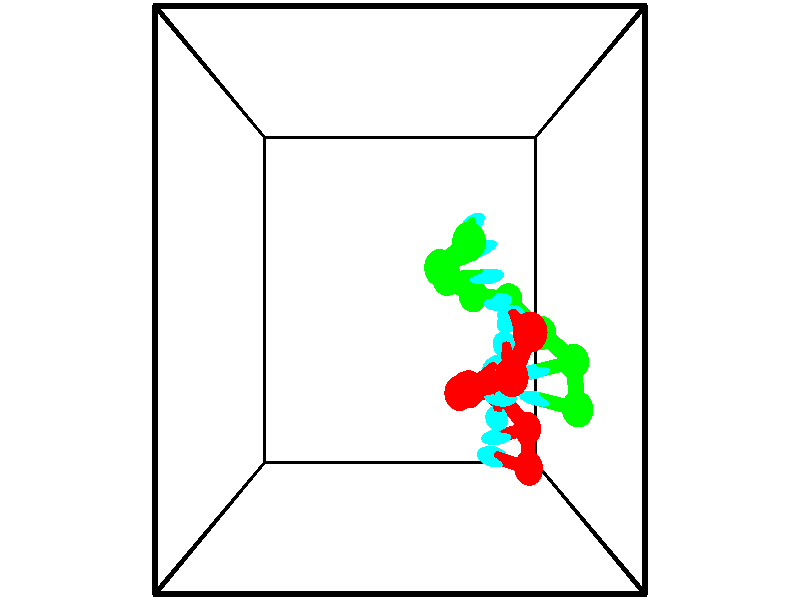 // switches for output
#declare DRAW_BASES = 1; // possible values are 0, 1; only relevant for DNA ribbons
#declare DRAW_BASES_TYPE = 3; // possible values are 1, 2, 3; only relevant for DNA ribbons
#declare DRAW_FOG = 0; // set to 1 to enable fog

#include "colors.inc"

#include "transforms.inc"
background { rgb <1, 1, 1>}

#default {
   normal{
       ripples 0.25
       frequency 0.20
       turbulence 0.2
       lambda 5
   }
	finish {
		phong 0.1
		phong_size 40.
	}
}

// original window dimensions: 1024x640


// camera settings

camera {
	sky <-0, 1, 0>
	up <-0, 1, 0>
	right 1.6 * <1, 0, 0>
	location <2.5, 2.5, 11.1562>
	look_at <2.5, 2.5, 2.5>
	direction <0, 0, -8.6562>
	angle 67.0682
}


# declare cpy_camera_pos = <2.5, 2.5, 11.1562>;
# if (DRAW_FOG = 1)
fog {
	fog_type 2
	up vnormalize(cpy_camera_pos)
	color rgbt<1,1,1,0.3>
	distance 1e-5
	fog_alt 3e-3
	fog_offset 4
}
# end


// LIGHTS

# declare lum = 6;
global_settings {
	ambient_light rgb lum * <0.05, 0.05, 0.05>
	max_trace_level 15
}# declare cpy_direct_light_amount = 0.25;
light_source
{	1000 * <-1, -1, 1>,
	rgb lum * cpy_direct_light_amount
	parallel
}

light_source
{	1000 * <1, 1, -1>,
	rgb lum * cpy_direct_light_amount
	parallel
}

// strand 0

// nucleotide -1

// particle -1
sphere {
	<4.768994, 0.025203, 0.502650> 0.250000
	pigment { color rgbt <1,0,0,0> }
	no_shadow
}
cylinder {
	<4.440708, 0.076172, 0.279871>,  <4.243736, 0.106753, 0.146204>, 0.100000
	pigment { color rgbt <1,0,0,0> }
	no_shadow
}
cylinder {
	<4.440708, 0.076172, 0.279871>,  <4.768994, 0.025203, 0.502650>, 0.100000
	pigment { color rgbt <1,0,0,0> }
	no_shadow
}

// particle -1
sphere {
	<4.440708, 0.076172, 0.279871> 0.100000
	pigment { color rgbt <1,0,0,0> }
	no_shadow
}
sphere {
	0, 1
	scale<0.080000,0.200000,0.300000>
	matrix <-0.201720, 0.847409, 0.491129,
		0.534541, 0.515425, -0.669779,
		-0.820716, 0.127421, -0.556947,
		4.194493, 0.114398, 0.112787>
	pigment { color rgbt <0,1,1,0> }
	no_shadow
}
cylinder {
	<4.853435, 0.524445, 0.000884>,  <4.768994, 0.025203, 0.502650>, 0.130000
	pigment { color rgbt <1,0,0,0> }
	no_shadow
}

// nucleotide -1

// particle -1
sphere {
	<4.853435, 0.524445, 0.000884> 0.250000
	pigment { color rgbt <1,0,0,0> }
	no_shadow
}
cylinder {
	<4.498287, 0.480564, 0.179615>,  <4.285199, 0.454235, 0.286854>, 0.100000
	pigment { color rgbt <1,0,0,0> }
	no_shadow
}
cylinder {
	<4.498287, 0.480564, 0.179615>,  <4.853435, 0.524445, 0.000884>, 0.100000
	pigment { color rgbt <1,0,0,0> }
	no_shadow
}

// particle -1
sphere {
	<4.498287, 0.480564, 0.179615> 0.100000
	pigment { color rgbt <1,0,0,0> }
	no_shadow
}
sphere {
	0, 1
	scale<0.080000,0.200000,0.300000>
	matrix <0.001358, 0.970529, 0.240979,
		-0.460096, 0.214564, -0.861553,
		-0.887868, -0.109703, 0.446828,
		4.231927, 0.447653, 0.313663>
	pigment { color rgbt <0,1,1,0> }
	no_shadow
}
cylinder {
	<4.352726, 1.050901, -0.156375>,  <4.853435, 0.524445, 0.000884>, 0.130000
	pigment { color rgbt <1,0,0,0> }
	no_shadow
}

// nucleotide -1

// particle -1
sphere {
	<4.352726, 1.050901, -0.156375> 0.250000
	pigment { color rgbt <1,0,0,0> }
	no_shadow
}
cylinder {
	<4.273216, 0.881905, 0.197346>,  <4.225510, 0.780507, 0.409578>, 0.100000
	pigment { color rgbt <1,0,0,0> }
	no_shadow
}
cylinder {
	<4.273216, 0.881905, 0.197346>,  <4.352726, 1.050901, -0.156375>, 0.100000
	pigment { color rgbt <1,0,0,0> }
	no_shadow
}

// particle -1
sphere {
	<4.273216, 0.881905, 0.197346> 0.100000
	pigment { color rgbt <1,0,0,0> }
	no_shadow
}
sphere {
	0, 1
	scale<0.080000,0.200000,0.300000>
	matrix <0.096424, 0.889499, 0.446648,
		-0.975290, 0.174051, -0.136073,
		-0.198776, -0.422491, 0.884302,
		4.213583, 0.755157, 0.462636>
	pigment { color rgbt <0,1,1,0> }
	no_shadow
}
cylinder {
	<3.664314, 1.167218, 0.241474>,  <4.352726, 1.050901, -0.156375>, 0.130000
	pigment { color rgbt <1,0,0,0> }
	no_shadow
}

// nucleotide -1

// particle -1
sphere {
	<3.664314, 1.167218, 0.241474> 0.250000
	pigment { color rgbt <1,0,0,0> }
	no_shadow
}
cylinder {
	<3.997490, 1.124947, 0.458746>,  <4.197395, 1.099584, 0.589109>, 0.100000
	pigment { color rgbt <1,0,0,0> }
	no_shadow
}
cylinder {
	<3.997490, 1.124947, 0.458746>,  <3.664314, 1.167218, 0.241474>, 0.100000
	pigment { color rgbt <1,0,0,0> }
	no_shadow
}

// particle -1
sphere {
	<3.997490, 1.124947, 0.458746> 0.100000
	pigment { color rgbt <1,0,0,0> }
	no_shadow
}
sphere {
	0, 1
	scale<0.080000,0.200000,0.300000>
	matrix <-0.186792, 0.870286, 0.455754,
		-0.520885, -0.481077, 0.705155,
		0.832939, -0.105678, 0.543179,
		4.247372, 1.093243, 0.621700>
	pigment { color rgbt <0,1,1,0> }
	no_shadow
}
cylinder {
	<3.506651, 1.179067, 0.880656>,  <3.664314, 1.167218, 0.241474>, 0.130000
	pigment { color rgbt <1,0,0,0> }
	no_shadow
}

// nucleotide -1

// particle -1
sphere {
	<3.506651, 1.179067, 0.880656> 0.250000
	pigment { color rgbt <1,0,0,0> }
	no_shadow
}
cylinder {
	<3.893269, 1.280186, 0.898036>,  <4.125239, 1.340857, 0.908464>, 0.100000
	pigment { color rgbt <1,0,0,0> }
	no_shadow
}
cylinder {
	<3.893269, 1.280186, 0.898036>,  <3.506651, 1.179067, 0.880656>, 0.100000
	pigment { color rgbt <1,0,0,0> }
	no_shadow
}

// particle -1
sphere {
	<3.893269, 1.280186, 0.898036> 0.100000
	pigment { color rgbt <1,0,0,0> }
	no_shadow
}
sphere {
	0, 1
	scale<0.080000,0.200000,0.300000>
	matrix <-0.241877, 0.841876, 0.482431,
		0.085376, -0.476801, 0.874855,
		0.966544, 0.252796, 0.043451,
		4.183232, 1.356025, 0.911071>
	pigment { color rgbt <0,1,1,0> }
	no_shadow
}
cylinder {
	<3.586637, 1.320454, 1.590675>,  <3.506651, 1.179067, 0.880656>, 0.130000
	pigment { color rgbt <1,0,0,0> }
	no_shadow
}

// nucleotide -1

// particle -1
sphere {
	<3.586637, 1.320454, 1.590675> 0.250000
	pigment { color rgbt <1,0,0,0> }
	no_shadow
}
cylinder {
	<3.880516, 1.474323, 1.367160>,  <4.056844, 1.566645, 1.233050>, 0.100000
	pigment { color rgbt <1,0,0,0> }
	no_shadow
}
cylinder {
	<3.880516, 1.474323, 1.367160>,  <3.586637, 1.320454, 1.590675>, 0.100000
	pigment { color rgbt <1,0,0,0> }
	no_shadow
}

// particle -1
sphere {
	<3.880516, 1.474323, 1.367160> 0.100000
	pigment { color rgbt <1,0,0,0> }
	no_shadow
}
sphere {
	0, 1
	scale<0.080000,0.200000,0.300000>
	matrix <-0.031228, 0.841998, 0.538576,
		0.677674, -0.378241, 0.630628,
		0.734699, 0.384672, -0.558788,
		4.100925, 1.589725, 1.199523>
	pigment { color rgbt <0,1,1,0> }
	no_shadow
}
cylinder {
	<4.183597, 1.531444, 2.050909>,  <3.586637, 1.320454, 1.590675>, 0.130000
	pigment { color rgbt <1,0,0,0> }
	no_shadow
}

// nucleotide -1

// particle -1
sphere {
	<4.183597, 1.531444, 2.050909> 0.250000
	pigment { color rgbt <1,0,0,0> }
	no_shadow
}
cylinder {
	<4.189785, 1.739914, 1.709585>,  <4.193498, 1.864996, 1.504791>, 0.100000
	pigment { color rgbt <1,0,0,0> }
	no_shadow
}
cylinder {
	<4.189785, 1.739914, 1.709585>,  <4.183597, 1.531444, 2.050909>, 0.100000
	pigment { color rgbt <1,0,0,0> }
	no_shadow
}

// particle -1
sphere {
	<4.189785, 1.739914, 1.709585> 0.100000
	pigment { color rgbt <1,0,0,0> }
	no_shadow
}
sphere {
	0, 1
	scale<0.080000,0.200000,0.300000>
	matrix <-0.070389, 0.851862, 0.519015,
		0.997400, 0.052034, 0.049863,
		0.015470, 0.521176, -0.853309,
		4.194426, 1.896267, 1.453592>
	pigment { color rgbt <0,1,1,0> }
	no_shadow
}
cylinder {
	<4.412781, 2.106411, 2.277031>,  <4.183597, 1.531444, 2.050909>, 0.130000
	pigment { color rgbt <1,0,0,0> }
	no_shadow
}

// nucleotide -1

// particle -1
sphere {
	<4.412781, 2.106411, 2.277031> 0.250000
	pigment { color rgbt <1,0,0,0> }
	no_shadow
}
cylinder {
	<4.320545, 2.221478, 1.905209>,  <4.265203, 2.290518, 1.682115>, 0.100000
	pigment { color rgbt <1,0,0,0> }
	no_shadow
}
cylinder {
	<4.320545, 2.221478, 1.905209>,  <4.412781, 2.106411, 2.277031>, 0.100000
	pigment { color rgbt <1,0,0,0> }
	no_shadow
}

// particle -1
sphere {
	<4.320545, 2.221478, 1.905209> 0.100000
	pigment { color rgbt <1,0,0,0> }
	no_shadow
}
sphere {
	0, 1
	scale<0.080000,0.200000,0.300000>
	matrix <-0.264044, 0.900959, 0.344316,
		0.936541, 0.324839, -0.131795,
		-0.230590, 0.287667, -0.929557,
		4.251369, 2.307778, 1.626341>
	pigment { color rgbt <0,1,1,0> }
	no_shadow
}
// strand 1

// nucleotide -1

// particle -1
sphere {
	<3.533895, 3.228436, 2.100630> 0.250000
	pigment { color rgbt <0,1,0,0> }
	no_shadow
}
cylinder {
	<3.610687, 3.400383, 1.747732>,  <3.656763, 3.503551, 1.535993>, 0.100000
	pigment { color rgbt <0,1,0,0> }
	no_shadow
}
cylinder {
	<3.610687, 3.400383, 1.747732>,  <3.533895, 3.228436, 2.100630>, 0.100000
	pigment { color rgbt <0,1,0,0> }
	no_shadow
}

// particle -1
sphere {
	<3.610687, 3.400383, 1.747732> 0.100000
	pigment { color rgbt <0,1,0,0> }
	no_shadow
}
sphere {
	0, 1
	scale<0.080000,0.200000,0.300000>
	matrix <0.401109, -0.854824, -0.329224,
		-0.895687, -0.290671, -0.336535,
		0.191982, 0.429868, -0.882245,
		3.668282, 3.529343, 1.483059>
	pigment { color rgbt <0,1,1,0> }
	no_shadow
}
cylinder {
	<3.140573, 2.933354, 1.441137>,  <3.533895, 3.228436, 2.100630>, 0.130000
	pigment { color rgbt <0,1,0,0> }
	no_shadow
}

// nucleotide -1

// particle -1
sphere {
	<3.140573, 2.933354, 1.441137> 0.250000
	pigment { color rgbt <0,1,0,0> }
	no_shadow
}
cylinder {
	<3.512848, 3.073460, 1.398924>,  <3.736213, 3.157523, 1.373596>, 0.100000
	pigment { color rgbt <0,1,0,0> }
	no_shadow
}
cylinder {
	<3.512848, 3.073460, 1.398924>,  <3.140573, 2.933354, 1.441137>, 0.100000
	pigment { color rgbt <0,1,0,0> }
	no_shadow
}

// particle -1
sphere {
	<3.512848, 3.073460, 1.398924> 0.100000
	pigment { color rgbt <0,1,0,0> }
	no_shadow
}
sphere {
	0, 1
	scale<0.080000,0.200000,0.300000>
	matrix <0.301705, -0.898083, -0.320032,
		-0.206872, 0.266010, -0.941511,
		0.930687, 0.350264, -0.105532,
		3.792054, 3.178539, 1.367264>
	pigment { color rgbt <0,1,1,0> }
	no_shadow
}
cylinder {
	<3.301390, 2.808705, 0.867213>,  <3.140573, 2.933354, 1.441137>, 0.130000
	pigment { color rgbt <0,1,0,0> }
	no_shadow
}

// nucleotide -1

// particle -1
sphere {
	<3.301390, 2.808705, 0.867213> 0.250000
	pigment { color rgbt <0,1,0,0> }
	no_shadow
}
cylinder {
	<3.659630, 2.817677, 1.044931>,  <3.874574, 2.823060, 1.151562>, 0.100000
	pigment { color rgbt <0,1,0,0> }
	no_shadow
}
cylinder {
	<3.659630, 2.817677, 1.044931>,  <3.301390, 2.808705, 0.867213>, 0.100000
	pigment { color rgbt <0,1,0,0> }
	no_shadow
}

// particle -1
sphere {
	<3.659630, 2.817677, 1.044931> 0.100000
	pigment { color rgbt <0,1,0,0> }
	no_shadow
}
sphere {
	0, 1
	scale<0.080000,0.200000,0.300000>
	matrix <0.210418, -0.901302, -0.378654,
		0.391951, 0.432610, -0.811926,
		0.895600, 0.022430, 0.444295,
		3.928310, 2.824405, 1.178220>
	pigment { color rgbt <0,1,1,0> }
	no_shadow
}
cylinder {
	<3.795833, 2.566867, 0.444245>,  <3.301390, 2.808705, 0.867213>, 0.130000
	pigment { color rgbt <0,1,0,0> }
	no_shadow
}

// nucleotide -1

// particle -1
sphere {
	<3.795833, 2.566867, 0.444245> 0.250000
	pigment { color rgbt <0,1,0,0> }
	no_shadow
}
cylinder {
	<3.990356, 2.516476, 0.790108>,  <4.107070, 2.486241, 0.997626>, 0.100000
	pigment { color rgbt <0,1,0,0> }
	no_shadow
}
cylinder {
	<3.990356, 2.516476, 0.790108>,  <3.795833, 2.566867, 0.444245>, 0.100000
	pigment { color rgbt <0,1,0,0> }
	no_shadow
}

// particle -1
sphere {
	<3.990356, 2.516476, 0.790108> 0.100000
	pigment { color rgbt <0,1,0,0> }
	no_shadow
}
sphere {
	0, 1
	scale<0.080000,0.200000,0.300000>
	matrix <0.373204, -0.864806, -0.335901,
		0.790078, 0.486045, -0.373547,
		0.486309, -0.125978, 0.864658,
		4.136249, 2.478682, 1.049505>
	pigment { color rgbt <0,1,1,0> }
	no_shadow
}
cylinder {
	<4.442688, 2.500224, 0.323161>,  <3.795833, 2.566867, 0.444245>, 0.130000
	pigment { color rgbt <0,1,0,0> }
	no_shadow
}

// nucleotide -1

// particle -1
sphere {
	<4.442688, 2.500224, 0.323161> 0.250000
	pigment { color rgbt <0,1,0,0> }
	no_shadow
}
cylinder {
	<4.381248, 2.326214, 0.678049>,  <4.344385, 2.221808, 0.890982>, 0.100000
	pigment { color rgbt <0,1,0,0> }
	no_shadow
}
cylinder {
	<4.381248, 2.326214, 0.678049>,  <4.442688, 2.500224, 0.323161>, 0.100000
	pigment { color rgbt <0,1,0,0> }
	no_shadow
}

// particle -1
sphere {
	<4.381248, 2.326214, 0.678049> 0.100000
	pigment { color rgbt <0,1,0,0> }
	no_shadow
}
sphere {
	0, 1
	scale<0.080000,0.200000,0.300000>
	matrix <0.313666, -0.872903, -0.373702,
		0.937028, 0.220891, 0.270530,
		-0.153600, -0.435025, 0.887221,
		4.335169, 2.195706, 0.944215>
	pigment { color rgbt <0,1,1,0> }
	no_shadow
}
cylinder {
	<5.024774, 2.011025, 0.401761>,  <4.442688, 2.500224, 0.323161>, 0.130000
	pigment { color rgbt <0,1,0,0> }
	no_shadow
}

// nucleotide -1

// particle -1
sphere {
	<5.024774, 2.011025, 0.401761> 0.250000
	pigment { color rgbt <0,1,0,0> }
	no_shadow
}
cylinder {
	<4.744286, 1.894638, 0.662107>,  <4.575993, 1.824806, 0.818316>, 0.100000
	pigment { color rgbt <0,1,0,0> }
	no_shadow
}
cylinder {
	<4.744286, 1.894638, 0.662107>,  <5.024774, 2.011025, 0.401761>, 0.100000
	pigment { color rgbt <0,1,0,0> }
	no_shadow
}

// particle -1
sphere {
	<4.744286, 1.894638, 0.662107> 0.100000
	pigment { color rgbt <0,1,0,0> }
	no_shadow
}
sphere {
	0, 1
	scale<0.080000,0.200000,0.300000>
	matrix <0.181303, -0.955692, -0.231909,
		0.689506, -0.044615, 0.722904,
		-0.701221, -0.290967, 0.650867,
		4.533919, 1.807348, 0.857368>
	pigment { color rgbt <0,1,1,0> }
	no_shadow
}
cylinder {
	<5.458306, 1.626958, 0.877903>,  <5.024774, 2.011025, 0.401761>, 0.130000
	pigment { color rgbt <0,1,0,0> }
	no_shadow
}

// nucleotide -1

// particle -1
sphere {
	<5.458306, 1.626958, 0.877903> 0.250000
	pigment { color rgbt <0,1,0,0> }
	no_shadow
}
cylinder {
	<5.066597, 1.546600, 0.888224>,  <4.831572, 1.498386, 0.894416>, 0.100000
	pigment { color rgbt <0,1,0,0> }
	no_shadow
}
cylinder {
	<5.066597, 1.546600, 0.888224>,  <5.458306, 1.626958, 0.877903>, 0.100000
	pigment { color rgbt <0,1,0,0> }
	no_shadow
}

// particle -1
sphere {
	<5.066597, 1.546600, 0.888224> 0.100000
	pigment { color rgbt <0,1,0,0> }
	no_shadow
}
sphere {
	0, 1
	scale<0.080000,0.200000,0.300000>
	matrix <0.189057, -0.952328, -0.239434,
		0.072672, -0.229593, 0.970570,
		-0.979273, -0.200893, 0.025802,
		4.772815, 1.486332, 0.895964>
	pigment { color rgbt <0,1,1,0> }
	no_shadow
}
cylinder {
	<5.418716, 1.005617, 1.225650>,  <5.458306, 1.626958, 0.877903>, 0.130000
	pigment { color rgbt <0,1,0,0> }
	no_shadow
}

// nucleotide -1

// particle -1
sphere {
	<5.418716, 1.005617, 1.225650> 0.250000
	pigment { color rgbt <0,1,0,0> }
	no_shadow
}
cylinder {
	<5.076859, 1.060333, 1.025301>,  <4.871744, 1.093163, 0.905092>, 0.100000
	pigment { color rgbt <0,1,0,0> }
	no_shadow
}
cylinder {
	<5.076859, 1.060333, 1.025301>,  <5.418716, 1.005617, 1.225650>, 0.100000
	pigment { color rgbt <0,1,0,0> }
	no_shadow
}

// particle -1
sphere {
	<5.076859, 1.060333, 1.025301> 0.100000
	pigment { color rgbt <0,1,0,0> }
	no_shadow
}
sphere {
	0, 1
	scale<0.080000,0.200000,0.300000>
	matrix <-0.036299, -0.978052, -0.205173,
		-0.517945, -0.157169, 0.840851,
		-0.854643, 0.136790, -0.500872,
		4.820466, 1.101370, 0.875039>
	pigment { color rgbt <0,1,1,0> }
	no_shadow
}
// box output
cylinder {
	<0.000000, 0.000000, 0.000000>,  <5.000000, 0.000000, 0.000000>, 0.025000
	pigment { color rgbt <0,0,0,0> }
	no_shadow
}
cylinder {
	<0.000000, 0.000000, 0.000000>,  <0.000000, 5.000000, 0.000000>, 0.025000
	pigment { color rgbt <0,0,0,0> }
	no_shadow
}
cylinder {
	<0.000000, 0.000000, 0.000000>,  <0.000000, 0.000000, 5.000000>, 0.025000
	pigment { color rgbt <0,0,0,0> }
	no_shadow
}
cylinder {
	<5.000000, 5.000000, 5.000000>,  <0.000000, 5.000000, 5.000000>, 0.025000
	pigment { color rgbt <0,0,0,0> }
	no_shadow
}
cylinder {
	<5.000000, 5.000000, 5.000000>,  <5.000000, 0.000000, 5.000000>, 0.025000
	pigment { color rgbt <0,0,0,0> }
	no_shadow
}
cylinder {
	<5.000000, 5.000000, 5.000000>,  <5.000000, 5.000000, 0.000000>, 0.025000
	pigment { color rgbt <0,0,0,0> }
	no_shadow
}
cylinder {
	<0.000000, 0.000000, 5.000000>,  <0.000000, 5.000000, 5.000000>, 0.025000
	pigment { color rgbt <0,0,0,0> }
	no_shadow
}
cylinder {
	<0.000000, 0.000000, 5.000000>,  <5.000000, 0.000000, 5.000000>, 0.025000
	pigment { color rgbt <0,0,0,0> }
	no_shadow
}
cylinder {
	<5.000000, 5.000000, 0.000000>,  <0.000000, 5.000000, 0.000000>, 0.025000
	pigment { color rgbt <0,0,0,0> }
	no_shadow
}
cylinder {
	<5.000000, 5.000000, 0.000000>,  <5.000000, 0.000000, 0.000000>, 0.025000
	pigment { color rgbt <0,0,0,0> }
	no_shadow
}
cylinder {
	<5.000000, 0.000000, 5.000000>,  <5.000000, 0.000000, 0.000000>, 0.025000
	pigment { color rgbt <0,0,0,0> }
	no_shadow
}
cylinder {
	<0.000000, 5.000000, 0.000000>,  <0.000000, 5.000000, 5.000000>, 0.025000
	pigment { color rgbt <0,0,0,0> }
	no_shadow
}
// end of box output
